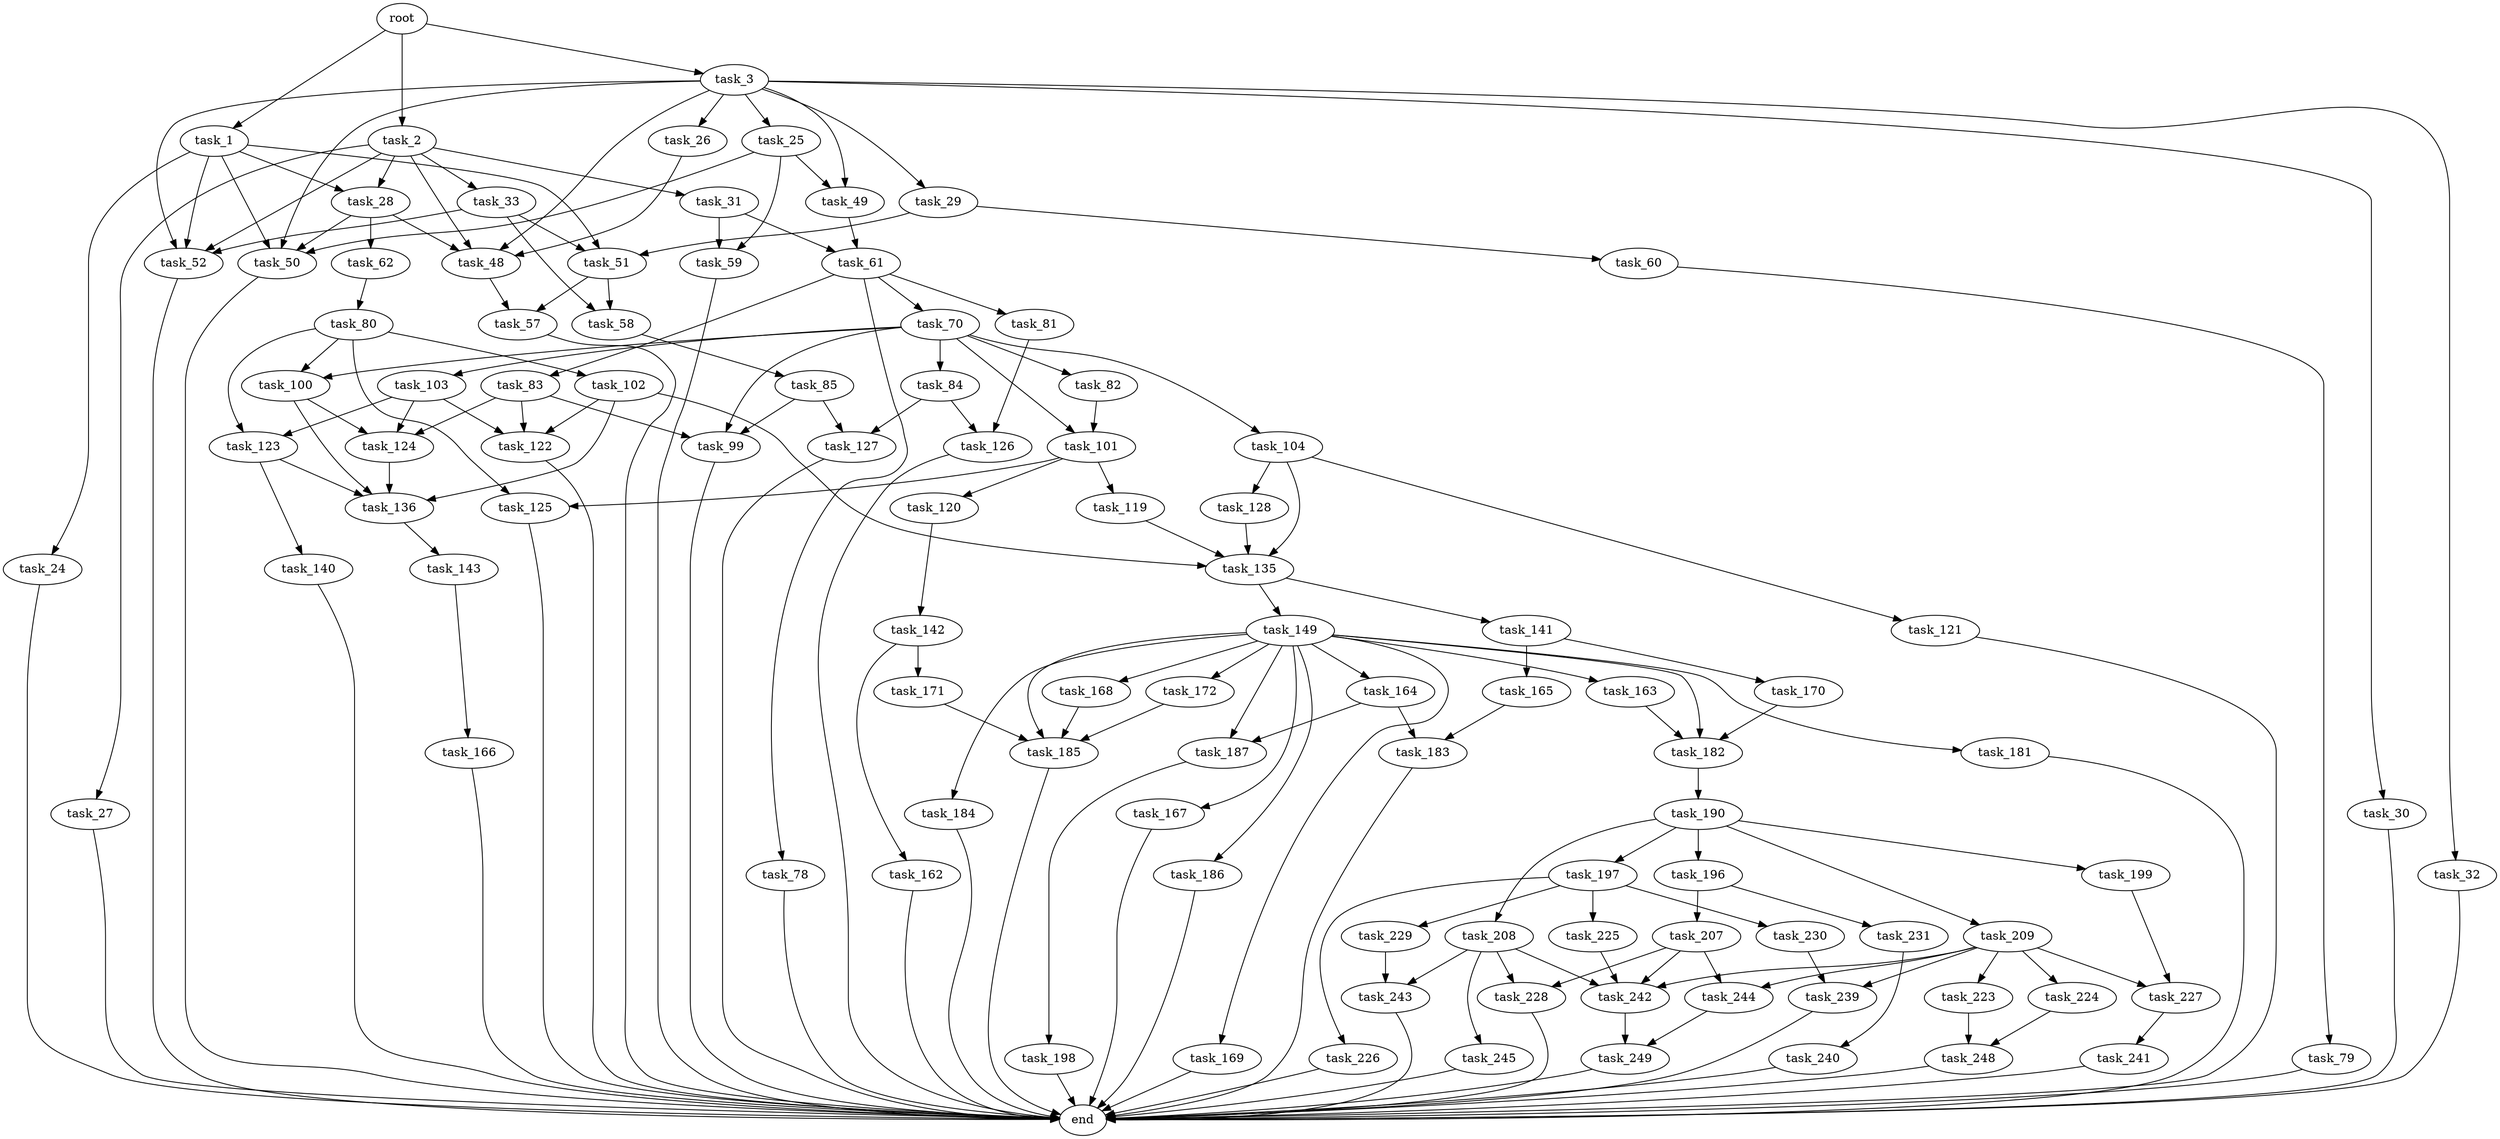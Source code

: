 digraph G {
  root [size="0.000000"];
  task_1 [size="8589934592.000000"];
  task_2 [size="18199071366.000000"];
  task_3 [size="450934392700.000000"];
  task_24 [size="12120790726.000000"];
  task_28 [size="730589482.000000"];
  task_50 [size="147505617864.000000"];
  task_51 [size="10321953219.000000"];
  task_52 [size="32426662532.000000"];
  task_27 [size="1073741824000.000000"];
  task_31 [size="782757789696.000000"];
  task_33 [size="5950779062.000000"];
  task_48 [size="1370925131522.000000"];
  task_25 [size="7782852550.000000"];
  task_26 [size="231928233984.000000"];
  task_29 [size="176990258196.000000"];
  task_30 [size="121129018747.000000"];
  task_32 [size="1474912792.000000"];
  task_49 [size="740445021270.000000"];
  end [size="0.000000"];
  task_59 [size="188345554077.000000"];
  task_62 [size="347925743360.000000"];
  task_60 [size="95654621069.000000"];
  task_61 [size="5215094690.000000"];
  task_58 [size="782757789696.000000"];
  task_57 [size="231928233984.000000"];
  task_85 [size="24879198790.000000"];
  task_79 [size="68719476736.000000"];
  task_70 [size="2638480034.000000"];
  task_78 [size="231928233984.000000"];
  task_81 [size="408136478554.000000"];
  task_83 [size="1492010986.000000"];
  task_80 [size="35597054425.000000"];
  task_82 [size="28991029248.000000"];
  task_84 [size="183097929108.000000"];
  task_99 [size="28991029248.000000"];
  task_100 [size="10653518139.000000"];
  task_101 [size="9146251304.000000"];
  task_103 [size="6152425493.000000"];
  task_104 [size="1568163734.000000"];
  task_102 [size="8589934592.000000"];
  task_123 [size="636106592171.000000"];
  task_125 [size="301985865598.000000"];
  task_126 [size="11611994408.000000"];
  task_122 [size="231928233984.000000"];
  task_124 [size="25246689829.000000"];
  task_127 [size="1073741824000.000000"];
  task_136 [size="612665842256.000000"];
  task_119 [size="2387736001.000000"];
  task_120 [size="132253450646.000000"];
  task_135 [size="134217728000.000000"];
  task_121 [size="7358005032.000000"];
  task_128 [size="599664221089.000000"];
  task_142 [size="2581298262.000000"];
  task_140 [size="549755813888.000000"];
  task_141 [size="231928233984.000000"];
  task_149 [size="639097350321.000000"];
  task_143 [size="844624647880.000000"];
  task_165 [size="341638852734.000000"];
  task_170 [size="1073741824000.000000"];
  task_162 [size="879938428.000000"];
  task_171 [size="570920156350.000000"];
  task_166 [size="111903215868.000000"];
  task_163 [size="20361969491.000000"];
  task_164 [size="8589934592.000000"];
  task_167 [size="8589934592.000000"];
  task_168 [size="1497674774.000000"];
  task_169 [size="326149831880.000000"];
  task_172 [size="846186836.000000"];
  task_181 [size="48233049084.000000"];
  task_182 [size="4224989688.000000"];
  task_184 [size="28991029248.000000"];
  task_185 [size="134217728000.000000"];
  task_186 [size="868913025739.000000"];
  task_187 [size="172577731413.000000"];
  task_183 [size="357457550735.000000"];
  task_190 [size="1826971194.000000"];
  task_198 [size="6851868260.000000"];
  task_196 [size="231928233984.000000"];
  task_197 [size="7684026226.000000"];
  task_199 [size="18710497494.000000"];
  task_208 [size="1073741824000.000000"];
  task_209 [size="263513322657.000000"];
  task_207 [size="460753770807.000000"];
  task_231 [size="8589934592.000000"];
  task_225 [size="28991029248.000000"];
  task_226 [size="304817454561.000000"];
  task_229 [size="28991029248.000000"];
  task_230 [size="101462404990.000000"];
  task_227 [size="150654371808.000000"];
  task_228 [size="400726904952.000000"];
  task_242 [size="2061427785.000000"];
  task_244 [size="6564773410.000000"];
  task_243 [size="782757789696.000000"];
  task_245 [size="134217728000.000000"];
  task_223 [size="8589934592.000000"];
  task_224 [size="549755813888.000000"];
  task_239 [size="1046850339.000000"];
  task_248 [size="961223395.000000"];
  task_241 [size="843345548240.000000"];
  task_240 [size="533148788640.000000"];
  task_249 [size="231928233984.000000"];

  root -> task_1 [size="1.000000"];
  root -> task_2 [size="1.000000"];
  root -> task_3 [size="1.000000"];
  task_1 -> task_24 [size="33554432.000000"];
  task_1 -> task_28 [size="33554432.000000"];
  task_1 -> task_50 [size="33554432.000000"];
  task_1 -> task_51 [size="33554432.000000"];
  task_1 -> task_52 [size="33554432.000000"];
  task_2 -> task_27 [size="301989888.000000"];
  task_2 -> task_28 [size="301989888.000000"];
  task_2 -> task_31 [size="301989888.000000"];
  task_2 -> task_33 [size="301989888.000000"];
  task_2 -> task_48 [size="301989888.000000"];
  task_2 -> task_52 [size="301989888.000000"];
  task_3 -> task_25 [size="838860800.000000"];
  task_3 -> task_26 [size="838860800.000000"];
  task_3 -> task_29 [size="838860800.000000"];
  task_3 -> task_30 [size="838860800.000000"];
  task_3 -> task_32 [size="838860800.000000"];
  task_3 -> task_48 [size="838860800.000000"];
  task_3 -> task_49 [size="838860800.000000"];
  task_3 -> task_50 [size="838860800.000000"];
  task_3 -> task_52 [size="838860800.000000"];
  task_24 -> end [size="1.000000"];
  task_28 -> task_48 [size="33554432.000000"];
  task_28 -> task_50 [size="33554432.000000"];
  task_28 -> task_62 [size="33554432.000000"];
  task_50 -> end [size="1.000000"];
  task_51 -> task_57 [size="301989888.000000"];
  task_51 -> task_58 [size="301989888.000000"];
  task_52 -> end [size="1.000000"];
  task_27 -> end [size="1.000000"];
  task_31 -> task_59 [size="679477248.000000"];
  task_31 -> task_61 [size="679477248.000000"];
  task_33 -> task_51 [size="134217728.000000"];
  task_33 -> task_52 [size="134217728.000000"];
  task_33 -> task_58 [size="134217728.000000"];
  task_48 -> task_57 [size="838860800.000000"];
  task_25 -> task_49 [size="134217728.000000"];
  task_25 -> task_50 [size="134217728.000000"];
  task_25 -> task_59 [size="134217728.000000"];
  task_26 -> task_48 [size="301989888.000000"];
  task_29 -> task_51 [size="134217728.000000"];
  task_29 -> task_60 [size="134217728.000000"];
  task_30 -> end [size="1.000000"];
  task_32 -> end [size="1.000000"];
  task_49 -> task_61 [size="838860800.000000"];
  task_59 -> end [size="1.000000"];
  task_62 -> task_80 [size="536870912.000000"];
  task_60 -> task_79 [size="301989888.000000"];
  task_61 -> task_70 [size="411041792.000000"];
  task_61 -> task_78 [size="411041792.000000"];
  task_61 -> task_81 [size="411041792.000000"];
  task_61 -> task_83 [size="411041792.000000"];
  task_58 -> task_85 [size="679477248.000000"];
  task_57 -> end [size="1.000000"];
  task_85 -> task_99 [size="411041792.000000"];
  task_85 -> task_127 [size="411041792.000000"];
  task_79 -> end [size="1.000000"];
  task_70 -> task_82 [size="134217728.000000"];
  task_70 -> task_84 [size="134217728.000000"];
  task_70 -> task_99 [size="134217728.000000"];
  task_70 -> task_100 [size="134217728.000000"];
  task_70 -> task_101 [size="134217728.000000"];
  task_70 -> task_103 [size="134217728.000000"];
  task_70 -> task_104 [size="134217728.000000"];
  task_78 -> end [size="1.000000"];
  task_81 -> task_126 [size="301989888.000000"];
  task_83 -> task_99 [size="33554432.000000"];
  task_83 -> task_122 [size="33554432.000000"];
  task_83 -> task_124 [size="33554432.000000"];
  task_80 -> task_100 [size="679477248.000000"];
  task_80 -> task_102 [size="679477248.000000"];
  task_80 -> task_123 [size="679477248.000000"];
  task_80 -> task_125 [size="679477248.000000"];
  task_82 -> task_101 [size="75497472.000000"];
  task_84 -> task_126 [size="134217728.000000"];
  task_84 -> task_127 [size="134217728.000000"];
  task_99 -> end [size="1.000000"];
  task_100 -> task_124 [size="209715200.000000"];
  task_100 -> task_136 [size="209715200.000000"];
  task_101 -> task_119 [size="209715200.000000"];
  task_101 -> task_120 [size="209715200.000000"];
  task_101 -> task_125 [size="209715200.000000"];
  task_103 -> task_122 [size="209715200.000000"];
  task_103 -> task_123 [size="209715200.000000"];
  task_103 -> task_124 [size="209715200.000000"];
  task_104 -> task_121 [size="134217728.000000"];
  task_104 -> task_128 [size="134217728.000000"];
  task_104 -> task_135 [size="134217728.000000"];
  task_102 -> task_122 [size="33554432.000000"];
  task_102 -> task_135 [size="33554432.000000"];
  task_102 -> task_136 [size="33554432.000000"];
  task_123 -> task_136 [size="411041792.000000"];
  task_123 -> task_140 [size="411041792.000000"];
  task_125 -> end [size="1.000000"];
  task_126 -> end [size="1.000000"];
  task_122 -> end [size="1.000000"];
  task_124 -> task_136 [size="679477248.000000"];
  task_127 -> end [size="1.000000"];
  task_136 -> task_143 [size="536870912.000000"];
  task_119 -> task_135 [size="75497472.000000"];
  task_120 -> task_142 [size="411041792.000000"];
  task_135 -> task_141 [size="209715200.000000"];
  task_135 -> task_149 [size="209715200.000000"];
  task_121 -> end [size="1.000000"];
  task_128 -> task_135 [size="411041792.000000"];
  task_142 -> task_162 [size="301989888.000000"];
  task_142 -> task_171 [size="301989888.000000"];
  task_140 -> end [size="1.000000"];
  task_141 -> task_165 [size="301989888.000000"];
  task_141 -> task_170 [size="301989888.000000"];
  task_149 -> task_163 [size="679477248.000000"];
  task_149 -> task_164 [size="679477248.000000"];
  task_149 -> task_167 [size="679477248.000000"];
  task_149 -> task_168 [size="679477248.000000"];
  task_149 -> task_169 [size="679477248.000000"];
  task_149 -> task_172 [size="679477248.000000"];
  task_149 -> task_181 [size="679477248.000000"];
  task_149 -> task_182 [size="679477248.000000"];
  task_149 -> task_184 [size="679477248.000000"];
  task_149 -> task_185 [size="679477248.000000"];
  task_149 -> task_186 [size="679477248.000000"];
  task_149 -> task_187 [size="679477248.000000"];
  task_143 -> task_166 [size="536870912.000000"];
  task_165 -> task_183 [size="301989888.000000"];
  task_170 -> task_182 [size="838860800.000000"];
  task_162 -> end [size="1.000000"];
  task_171 -> task_185 [size="411041792.000000"];
  task_166 -> end [size="1.000000"];
  task_163 -> task_182 [size="411041792.000000"];
  task_164 -> task_183 [size="33554432.000000"];
  task_164 -> task_187 [size="33554432.000000"];
  task_167 -> end [size="1.000000"];
  task_168 -> task_185 [size="134217728.000000"];
  task_169 -> end [size="1.000000"];
  task_172 -> task_185 [size="33554432.000000"];
  task_181 -> end [size="1.000000"];
  task_182 -> task_190 [size="75497472.000000"];
  task_184 -> end [size="1.000000"];
  task_185 -> end [size="1.000000"];
  task_186 -> end [size="1.000000"];
  task_187 -> task_198 [size="411041792.000000"];
  task_183 -> end [size="1.000000"];
  task_190 -> task_196 [size="33554432.000000"];
  task_190 -> task_197 [size="33554432.000000"];
  task_190 -> task_199 [size="33554432.000000"];
  task_190 -> task_208 [size="33554432.000000"];
  task_190 -> task_209 [size="33554432.000000"];
  task_198 -> end [size="1.000000"];
  task_196 -> task_207 [size="301989888.000000"];
  task_196 -> task_231 [size="301989888.000000"];
  task_197 -> task_225 [size="411041792.000000"];
  task_197 -> task_226 [size="411041792.000000"];
  task_197 -> task_229 [size="411041792.000000"];
  task_197 -> task_230 [size="411041792.000000"];
  task_199 -> task_227 [size="838860800.000000"];
  task_208 -> task_228 [size="838860800.000000"];
  task_208 -> task_242 [size="838860800.000000"];
  task_208 -> task_243 [size="838860800.000000"];
  task_208 -> task_245 [size="838860800.000000"];
  task_209 -> task_223 [size="209715200.000000"];
  task_209 -> task_224 [size="209715200.000000"];
  task_209 -> task_227 [size="209715200.000000"];
  task_209 -> task_239 [size="209715200.000000"];
  task_209 -> task_242 [size="209715200.000000"];
  task_209 -> task_244 [size="209715200.000000"];
  task_207 -> task_228 [size="301989888.000000"];
  task_207 -> task_242 [size="301989888.000000"];
  task_207 -> task_244 [size="301989888.000000"];
  task_231 -> task_240 [size="33554432.000000"];
  task_225 -> task_242 [size="75497472.000000"];
  task_226 -> end [size="1.000000"];
  task_229 -> task_243 [size="75497472.000000"];
  task_230 -> task_239 [size="411041792.000000"];
  task_227 -> task_241 [size="134217728.000000"];
  task_228 -> end [size="1.000000"];
  task_242 -> task_249 [size="75497472.000000"];
  task_244 -> task_249 [size="209715200.000000"];
  task_243 -> end [size="1.000000"];
  task_245 -> end [size="1.000000"];
  task_223 -> task_248 [size="33554432.000000"];
  task_224 -> task_248 [size="536870912.000000"];
  task_239 -> end [size="1.000000"];
  task_248 -> end [size="1.000000"];
  task_241 -> end [size="1.000000"];
  task_240 -> end [size="1.000000"];
  task_249 -> end [size="1.000000"];
}
